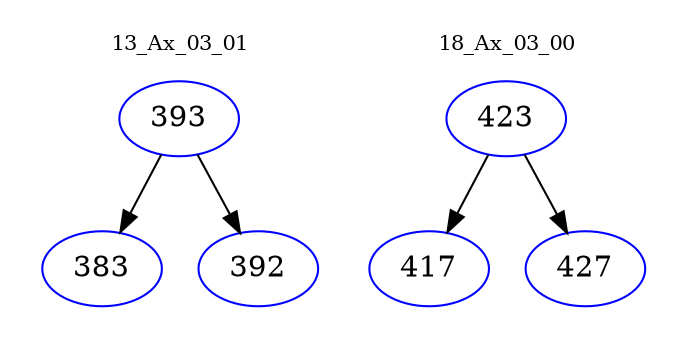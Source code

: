 digraph{
subgraph cluster_0 {
color = white
label = "13_Ax_03_01";
fontsize=10;
T0_393 [label="393", color="blue"]
T0_393 -> T0_383 [color="black"]
T0_383 [label="383", color="blue"]
T0_393 -> T0_392 [color="black"]
T0_392 [label="392", color="blue"]
}
subgraph cluster_1 {
color = white
label = "18_Ax_03_00";
fontsize=10;
T1_423 [label="423", color="blue"]
T1_423 -> T1_417 [color="black"]
T1_417 [label="417", color="blue"]
T1_423 -> T1_427 [color="black"]
T1_427 [label="427", color="blue"]
}
}

